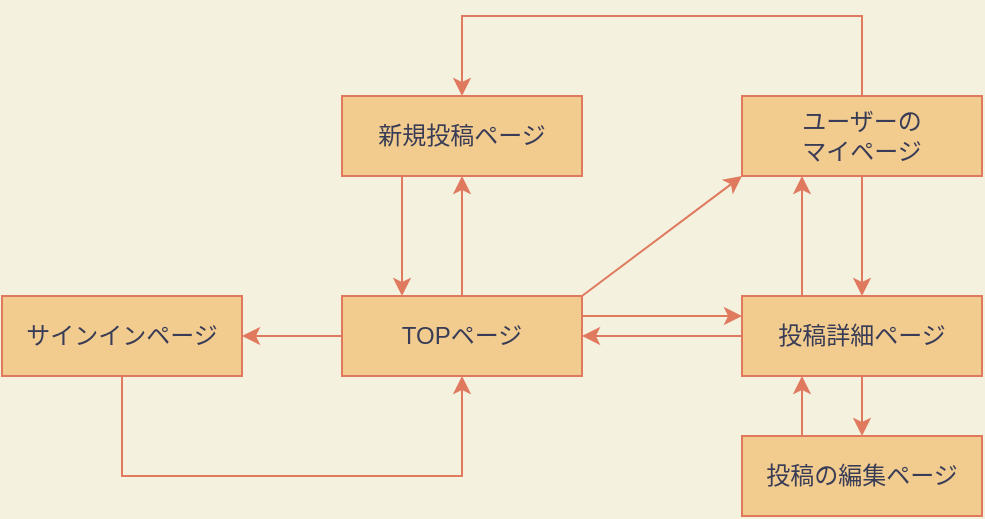 <mxfile version="13.6.5">
    <diagram id="O86yYPd9in7EFKKt68wJ" name="Page-1">
        <mxGraphModel dx="668" dy="629" grid="1" gridSize="10" guides="1" tooltips="1" connect="1" arrows="1" fold="1" page="1" pageScale="1" pageWidth="827" pageHeight="1169" background="#F4F1DE" math="0" shadow="0">
            <root>
                <mxCell id="0"/>
                <mxCell id="1" parent="0"/>
                <mxCell id="VhhajVRdx0y6rinKYNHM-5" value="" style="edgeStyle=orthogonalEdgeStyle;orthogonalLoop=1;jettySize=auto;html=1;entryX=1;entryY=0.5;entryDx=0;entryDy=0;strokeColor=#E07A5F;fontColor=#393C56;labelBackgroundColor=#F4F1DE;" parent="1" source="VhhajVRdx0y6rinKYNHM-1" target="VhhajVRdx0y6rinKYNHM-4" edge="1">
                    <mxGeometry relative="1" as="geometry">
                        <mxPoint x="274" y="240" as="targetPoint"/>
                    </mxGeometry>
                </mxCell>
                <mxCell id="VhhajVRdx0y6rinKYNHM-11" value="" style="edgeStyle=orthogonalEdgeStyle;orthogonalLoop=1;jettySize=auto;html=1;strokeColor=#E07A5F;fontColor=#393C56;labelBackgroundColor=#F4F1DE;" parent="1" source="VhhajVRdx0y6rinKYNHM-1" edge="1">
                    <mxGeometry relative="1" as="geometry">
                        <mxPoint x="374" y="160" as="targetPoint"/>
                    </mxGeometry>
                </mxCell>
                <mxCell id="VhhajVRdx0y6rinKYNHM-23" value="" style="edgeStyle=orthogonalEdgeStyle;orthogonalLoop=1;jettySize=auto;html=1;startSize=0;endSize=6;strokeColor=#E07A5F;fontColor=#393C56;labelBackgroundColor=#F4F1DE;exitX=1;exitY=0.25;exitDx=0;exitDy=0;entryX=0;entryY=0.25;entryDx=0;entryDy=0;" parent="1" source="VhhajVRdx0y6rinKYNHM-1" target="VhhajVRdx0y6rinKYNHM-22" edge="1">
                    <mxGeometry relative="1" as="geometry">
                        <mxPoint x="470" y="240" as="sourcePoint"/>
                        <mxPoint x="474" y="230" as="targetPoint"/>
                    </mxGeometry>
                </mxCell>
                <mxCell id="VhhajVRdx0y6rinKYNHM-1" value="&lt;font style=&quot;vertical-align: inherit&quot;&gt;&lt;font style=&quot;vertical-align: inherit&quot;&gt;TOPページ&lt;/font&gt;&lt;/font&gt;" style="whiteSpace=wrap;html=1;fillColor=#F2CC8F;strokeColor=#E07A5F;fontColor=#393C56;" parent="1" vertex="1">
                    <mxGeometry x="314" y="220" width="120" height="40" as="geometry"/>
                </mxCell>
                <mxCell id="VhhajVRdx0y6rinKYNHM-9" style="edgeStyle=orthogonalEdgeStyle;orthogonalLoop=1;jettySize=auto;html=1;exitX=0.5;exitY=1;exitDx=0;exitDy=0;entryX=0.5;entryY=1;entryDx=0;entryDy=0;rounded=0;strokeColor=#E07A5F;fontColor=#393C56;labelBackgroundColor=#F4F1DE;" parent="1" source="VhhajVRdx0y6rinKYNHM-4" target="VhhajVRdx0y6rinKYNHM-1" edge="1">
                    <mxGeometry relative="1" as="geometry">
                        <mxPoint x="384" y="210" as="targetPoint"/>
                        <Array as="points">
                            <mxPoint x="204" y="310"/>
                            <mxPoint x="374" y="310"/>
                        </Array>
                    </mxGeometry>
                </mxCell>
                <mxCell id="VhhajVRdx0y6rinKYNHM-4" value="&lt;font style=&quot;vertical-align: inherit&quot;&gt;&lt;font style=&quot;vertical-align: inherit&quot;&gt;&lt;font style=&quot;vertical-align: inherit&quot;&gt;&lt;font style=&quot;vertical-align: inherit&quot;&gt;サインインページ&lt;/font&gt;&lt;/font&gt;&lt;/font&gt;&lt;/font&gt;" style="whiteSpace=wrap;html=1;fillColor=#F2CC8F;strokeColor=#E07A5F;fontColor=#393C56;" parent="1" vertex="1">
                    <mxGeometry x="144" y="220" width="120" height="40" as="geometry"/>
                </mxCell>
                <mxCell id="VhhajVRdx0y6rinKYNHM-10" value="&lt;font style=&quot;vertical-align: inherit&quot;&gt;&lt;font style=&quot;vertical-align: inherit&quot;&gt;&lt;font style=&quot;vertical-align: inherit&quot;&gt;&lt;font style=&quot;vertical-align: inherit&quot;&gt;新規投稿ページ&lt;/font&gt;&lt;/font&gt;&lt;/font&gt;&lt;/font&gt;" style="whiteSpace=wrap;html=1;fillColor=#F2CC8F;strokeColor=#E07A5F;fontColor=#393C56;" parent="1" vertex="1">
                    <mxGeometry x="314" y="120" width="120" height="40" as="geometry"/>
                </mxCell>
                <mxCell id="VhhajVRdx0y6rinKYNHM-16" value="" style="endArrow=classic;html=1;entryX=0.25;entryY=0;entryDx=0;entryDy=0;strokeColor=#E07A5F;fontColor=#393C56;labelBackgroundColor=#F4F1DE;" parent="1" target="VhhajVRdx0y6rinKYNHM-1" edge="1">
                    <mxGeometry width="50" height="50" relative="1" as="geometry">
                        <mxPoint x="344" y="160" as="sourcePoint"/>
                        <mxPoint x="294" y="140" as="targetPoint"/>
                    </mxGeometry>
                </mxCell>
                <mxCell id="VhhajVRdx0y6rinKYNHM-21" style="edgeStyle=orthogonalEdgeStyle;orthogonalLoop=1;jettySize=auto;html=1;exitX=0.5;exitY=0;exitDx=0;exitDy=0;entryX=0.5;entryY=0;entryDx=0;entryDy=0;startSize=0;endSize=6;rounded=0;strokeColor=#E07A5F;fontColor=#393C56;labelBackgroundColor=#F4F1DE;" parent="1" source="VhhajVRdx0y6rinKYNHM-17" target="VhhajVRdx0y6rinKYNHM-10" edge="1">
                    <mxGeometry relative="1" as="geometry">
                        <Array as="points">
                            <mxPoint x="574" y="80"/>
                            <mxPoint x="374" y="80"/>
                        </Array>
                    </mxGeometry>
                </mxCell>
                <mxCell id="VhhajVRdx0y6rinKYNHM-17" value="&lt;font style=&quot;vertical-align: inherit&quot;&gt;&lt;font style=&quot;vertical-align: inherit&quot;&gt;ユーザーの&lt;br&gt;マイページ&lt;/font&gt;&lt;/font&gt;" style="whiteSpace=wrap;html=1;fillColor=#F2CC8F;strokeColor=#E07A5F;fontColor=#393C56;" parent="1" vertex="1">
                    <mxGeometry x="514" y="120" width="120" height="40" as="geometry"/>
                </mxCell>
                <mxCell id="VhhajVRdx0y6rinKYNHM-19" value="" style="endArrow=classic;html=1;exitX=1;exitY=0;exitDx=0;exitDy=0;entryX=0;entryY=1;entryDx=0;entryDy=0;strokeColor=#E07A5F;fontColor=#393C56;labelBackgroundColor=#F4F1DE;" parent="1" source="VhhajVRdx0y6rinKYNHM-1" target="VhhajVRdx0y6rinKYNHM-17" edge="1">
                    <mxGeometry width="50" height="50" relative="1" as="geometry">
                        <mxPoint x="434" y="220" as="sourcePoint"/>
                        <mxPoint x="494" y="160" as="targetPoint"/>
                    </mxGeometry>
                </mxCell>
                <mxCell id="VhhajVRdx0y6rinKYNHM-25" value="" style="edgeStyle=orthogonalEdgeStyle;orthogonalLoop=1;jettySize=auto;html=1;startSize=0;endSize=6;entryX=0.5;entryY=0;entryDx=0;entryDy=0;strokeColor=#E07A5F;fontColor=#393C56;labelBackgroundColor=#F4F1DE;" parent="1" source="VhhajVRdx0y6rinKYNHM-22" edge="1" target="VhhajVRdx0y6rinKYNHM-24">
                    <mxGeometry relative="1" as="geometry">
                        <mxPoint x="470" y="290" as="targetPoint"/>
                        <Array as="points"/>
                    </mxGeometry>
                </mxCell>
                <mxCell id="3" style="edgeStyle=orthogonalEdgeStyle;curved=0;rounded=1;sketch=0;orthogonalLoop=1;jettySize=auto;html=1;exitX=0.25;exitY=0;exitDx=0;exitDy=0;entryX=0.25;entryY=1;entryDx=0;entryDy=0;strokeColor=#E07A5F;fillColor=#F2CC8F;fontColor=#393C56;" edge="1" parent="1" source="VhhajVRdx0y6rinKYNHM-22" target="VhhajVRdx0y6rinKYNHM-17">
                    <mxGeometry relative="1" as="geometry"/>
                </mxCell>
                <mxCell id="6" value="" style="edgeStyle=orthogonalEdgeStyle;curved=0;rounded=1;sketch=0;orthogonalLoop=1;jettySize=auto;html=1;strokeColor=#E07A5F;fillColor=#F2CC8F;fontColor=#393C56;" edge="1" parent="1" source="VhhajVRdx0y6rinKYNHM-22" target="VhhajVRdx0y6rinKYNHM-1">
                    <mxGeometry relative="1" as="geometry"/>
                </mxCell>
                <mxCell id="VhhajVRdx0y6rinKYNHM-22" value="&lt;font style=&quot;vertical-align: inherit&quot;&gt;&lt;font style=&quot;vertical-align: inherit&quot;&gt;投稿詳細ページ&lt;br&gt;&lt;/font&gt;&lt;/font&gt;" style="whiteSpace=wrap;html=1;fillColor=#F2CC8F;strokeColor=#E07A5F;fontColor=#393C56;" parent="1" vertex="1">
                    <mxGeometry x="514" y="220" width="120" height="40" as="geometry"/>
                </mxCell>
                <mxCell id="VhhajVRdx0y6rinKYNHM-24" value="&lt;font style=&quot;vertical-align: inherit&quot;&gt;&lt;font style=&quot;vertical-align: inherit&quot;&gt;投稿の編集ページ&lt;br&gt;&lt;/font&gt;&lt;/font&gt;" style="whiteSpace=wrap;html=1;fillColor=#F2CC8F;strokeColor=#E07A5F;fontColor=#393C56;" parent="1" vertex="1">
                    <mxGeometry x="514" y="290" width="120" height="40" as="geometry"/>
                </mxCell>
                <mxCell id="VhhajVRdx0y6rinKYNHM-26" value="" style="endArrow=classic;html=1;exitX=0.25;exitY=0;exitDx=0;exitDy=0;entryX=0.25;entryY=1;entryDx=0;entryDy=0;strokeColor=#E07A5F;fontColor=#393C56;labelBackgroundColor=#F4F1DE;" parent="1" source="VhhajVRdx0y6rinKYNHM-24" target="VhhajVRdx0y6rinKYNHM-22" edge="1">
                    <mxGeometry width="50" height="50" relative="1" as="geometry">
                        <mxPoint x="414" y="290" as="sourcePoint"/>
                        <mxPoint x="474" y="290" as="targetPoint"/>
                    </mxGeometry>
                </mxCell>
                <mxCell id="VhhajVRdx0y6rinKYNHM-28" value="" style="endArrow=classic;html=1;entryX=0.5;entryY=0;entryDx=0;entryDy=0;strokeColor=#E07A5F;fontColor=#393C56;labelBackgroundColor=#F4F1DE;" parent="1" target="VhhajVRdx0y6rinKYNHM-22" edge="1">
                    <mxGeometry width="50" height="50" relative="1" as="geometry">
                        <mxPoint x="574" y="160" as="sourcePoint"/>
                        <mxPoint x="584" y="150" as="targetPoint"/>
                    </mxGeometry>
                </mxCell>
            </root>
        </mxGraphModel>
    </diagram>
</mxfile>